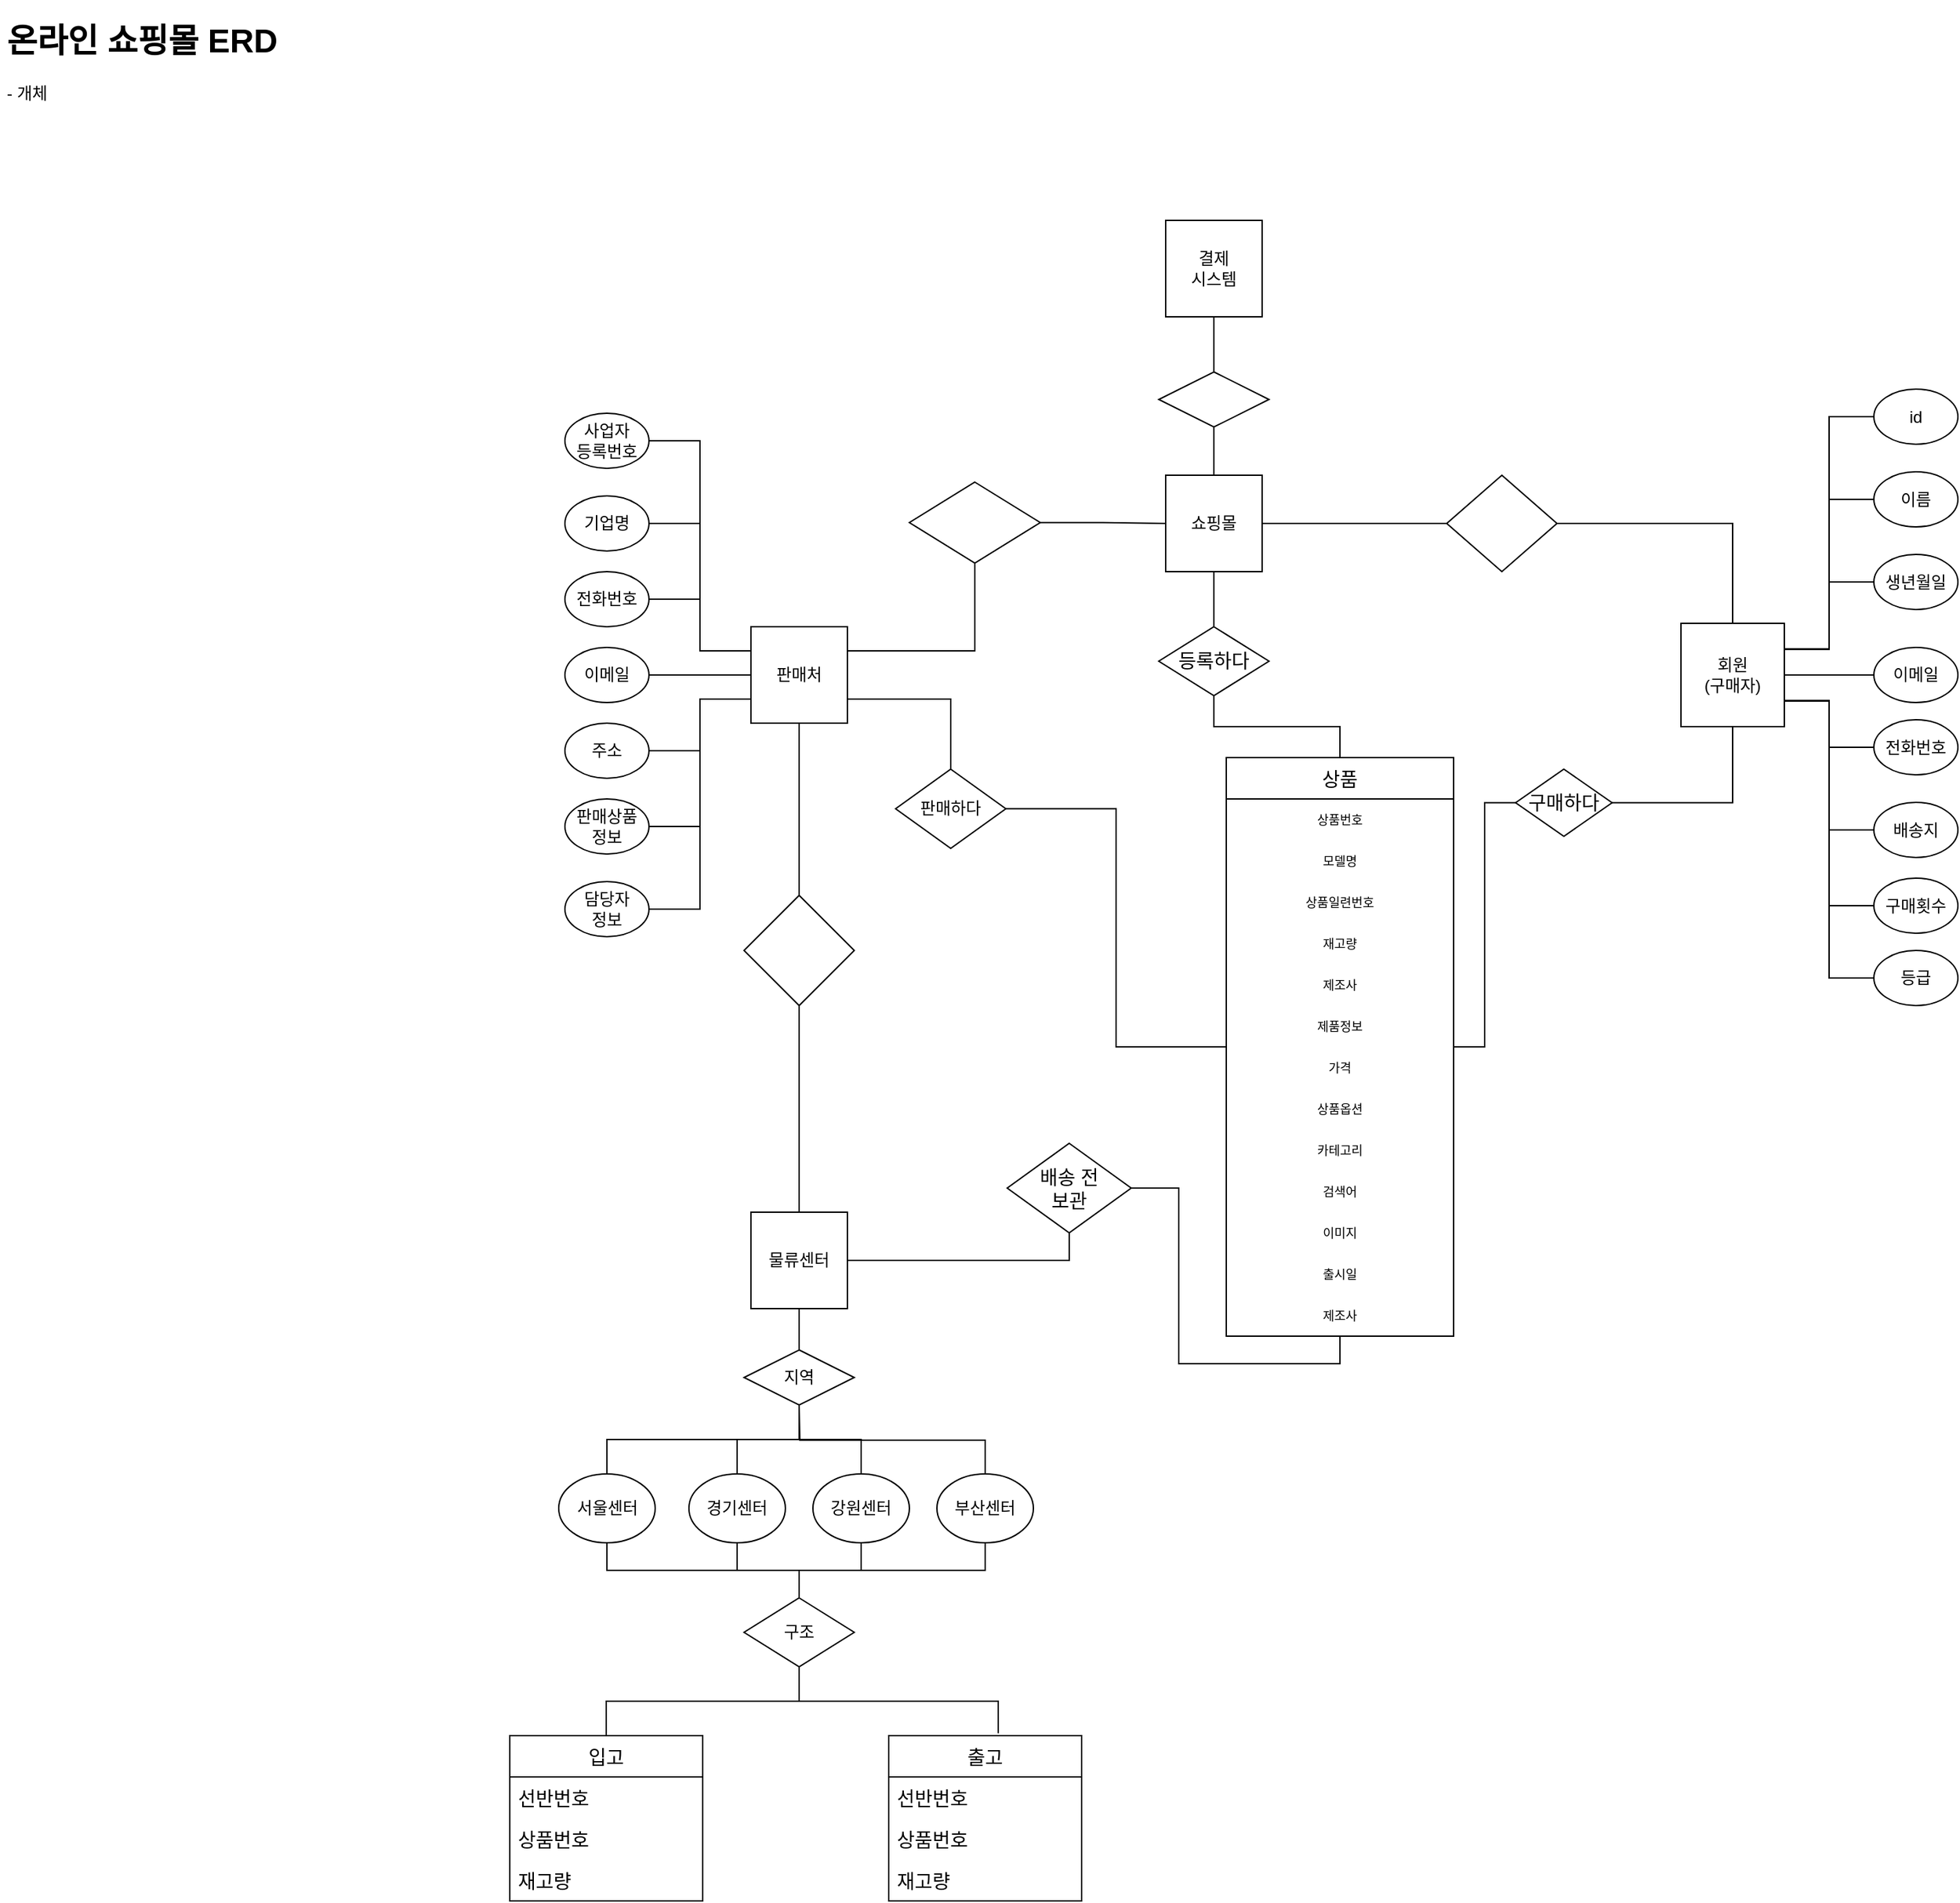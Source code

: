 <mxfile version="17.2.1" type="github">
  <diagram id="R2lEEEUBdFMjLlhIrx00" name="Page-1">
    <mxGraphModel dx="2006" dy="942" grid="1" gridSize="10" guides="1" tooltips="1" connect="1" arrows="1" fold="1" page="1" pageScale="1" pageWidth="1920" pageHeight="1200" math="0" shadow="0" extFonts="Permanent Marker^https://fonts.googleapis.com/css?family=Permanent+Marker">
      <root>
        <mxCell id="0" />
        <mxCell id="1" parent="0" />
        <mxCell id="L_ujSWPVfkOLSpDwoR8Q-2" value="회원&lt;br&gt;(구매자)" style="whiteSpace=wrap;html=1;aspect=fixed;" vertex="1" parent="1">
          <mxGeometry x="1290" y="472.5" width="75" height="75" as="geometry" />
        </mxCell>
        <mxCell id="L_ujSWPVfkOLSpDwoR8Q-73" value="" style="edgeStyle=orthogonalEdgeStyle;rounded=0;orthogonalLoop=1;jettySize=auto;html=1;fontSize=14;endArrow=none;endFill=0;exitX=1;exitY=0.75;exitDx=0;exitDy=0;" edge="1" parent="1" source="L_ujSWPVfkOLSpDwoR8Q-4" target="L_ujSWPVfkOLSpDwoR8Q-72">
          <mxGeometry relative="1" as="geometry" />
        </mxCell>
        <mxCell id="L_ujSWPVfkOLSpDwoR8Q-128" style="edgeStyle=orthogonalEdgeStyle;rounded=0;orthogonalLoop=1;jettySize=auto;html=1;exitX=1;exitY=0.25;exitDx=0;exitDy=0;entryX=0.5;entryY=1;entryDx=0;entryDy=0;fontSize=14;endArrow=none;endFill=0;" edge="1" parent="1" source="L_ujSWPVfkOLSpDwoR8Q-4" target="L_ujSWPVfkOLSpDwoR8Q-126">
          <mxGeometry relative="1" as="geometry" />
        </mxCell>
        <mxCell id="L_ujSWPVfkOLSpDwoR8Q-135" value="" style="edgeStyle=orthogonalEdgeStyle;rounded=0;orthogonalLoop=1;jettySize=auto;html=1;fontSize=14;endArrow=none;endFill=0;" edge="1" parent="1" source="L_ujSWPVfkOLSpDwoR8Q-4" target="L_ujSWPVfkOLSpDwoR8Q-134">
          <mxGeometry relative="1" as="geometry" />
        </mxCell>
        <mxCell id="L_ujSWPVfkOLSpDwoR8Q-4" value="판매처" style="whiteSpace=wrap;html=1;aspect=fixed;" vertex="1" parent="1">
          <mxGeometry x="615" y="475" width="70" height="70" as="geometry" />
        </mxCell>
        <mxCell id="L_ujSWPVfkOLSpDwoR8Q-102" value="" style="edgeStyle=orthogonalEdgeStyle;rounded=0;orthogonalLoop=1;jettySize=auto;html=1;fontSize=14;endArrow=none;endFill=0;" edge="1" parent="1" source="L_ujSWPVfkOLSpDwoR8Q-5" target="L_ujSWPVfkOLSpDwoR8Q-101">
          <mxGeometry relative="1" as="geometry" />
        </mxCell>
        <mxCell id="L_ujSWPVfkOLSpDwoR8Q-133" style="edgeStyle=orthogonalEdgeStyle;rounded=0;orthogonalLoop=1;jettySize=auto;html=1;exitX=1;exitY=0.5;exitDx=0;exitDy=0;entryX=0.5;entryY=1;entryDx=0;entryDy=0;fontSize=14;endArrow=none;endFill=0;" edge="1" parent="1" source="L_ujSWPVfkOLSpDwoR8Q-5" target="L_ujSWPVfkOLSpDwoR8Q-119">
          <mxGeometry relative="1" as="geometry" />
        </mxCell>
        <mxCell id="L_ujSWPVfkOLSpDwoR8Q-136" style="edgeStyle=orthogonalEdgeStyle;rounded=0;orthogonalLoop=1;jettySize=auto;html=1;exitX=0.5;exitY=0;exitDx=0;exitDy=0;entryX=0.5;entryY=1;entryDx=0;entryDy=0;fontSize=14;endArrow=none;endFill=0;" edge="1" parent="1" source="L_ujSWPVfkOLSpDwoR8Q-5" target="L_ujSWPVfkOLSpDwoR8Q-134">
          <mxGeometry relative="1" as="geometry" />
        </mxCell>
        <mxCell id="L_ujSWPVfkOLSpDwoR8Q-5" value="물류센터" style="whiteSpace=wrap;html=1;aspect=fixed;" vertex="1" parent="1">
          <mxGeometry x="615" y="900" width="70" height="70" as="geometry" />
        </mxCell>
        <mxCell id="L_ujSWPVfkOLSpDwoR8Q-17" style="edgeStyle=orthogonalEdgeStyle;rounded=0;orthogonalLoop=1;jettySize=auto;html=1;exitX=1;exitY=0.5;exitDx=0;exitDy=0;entryX=0;entryY=0.25;entryDx=0;entryDy=0;endArrow=none;endFill=0;" edge="1" parent="1" source="L_ujSWPVfkOLSpDwoR8Q-6" target="L_ujSWPVfkOLSpDwoR8Q-4">
          <mxGeometry relative="1" as="geometry" />
        </mxCell>
        <mxCell id="L_ujSWPVfkOLSpDwoR8Q-6" value="전화번호" style="ellipse;whiteSpace=wrap;html=1;" vertex="1" parent="1">
          <mxGeometry x="480" y="435" width="61" height="40" as="geometry" />
        </mxCell>
        <mxCell id="L_ujSWPVfkOLSpDwoR8Q-123" value="" style="edgeStyle=orthogonalEdgeStyle;rounded=0;orthogonalLoop=1;jettySize=auto;html=1;fontSize=14;endArrow=none;endFill=0;" edge="1" parent="1" source="L_ujSWPVfkOLSpDwoR8Q-7" target="L_ujSWPVfkOLSpDwoR8Q-122">
          <mxGeometry relative="1" as="geometry" />
        </mxCell>
        <mxCell id="L_ujSWPVfkOLSpDwoR8Q-131" value="" style="edgeStyle=orthogonalEdgeStyle;rounded=0;orthogonalLoop=1;jettySize=auto;html=1;fontSize=14;endArrow=none;endFill=0;" edge="1" parent="1" source="L_ujSWPVfkOLSpDwoR8Q-7" target="L_ujSWPVfkOLSpDwoR8Q-130">
          <mxGeometry relative="1" as="geometry" />
        </mxCell>
        <mxCell id="L_ujSWPVfkOLSpDwoR8Q-7" value="쇼핑몰" style="whiteSpace=wrap;html=1;aspect=fixed;" vertex="1" parent="1">
          <mxGeometry x="916" y="365" width="70" height="70" as="geometry" />
        </mxCell>
        <mxCell id="L_ujSWPVfkOLSpDwoR8Q-8" value="결제&lt;br&gt;시스템" style="whiteSpace=wrap;html=1;aspect=fixed;" vertex="1" parent="1">
          <mxGeometry x="916" y="180" width="70" height="70" as="geometry" />
        </mxCell>
        <mxCell id="L_ujSWPVfkOLSpDwoR8Q-18" style="edgeStyle=orthogonalEdgeStyle;rounded=0;orthogonalLoop=1;jettySize=auto;html=1;exitX=1;exitY=0.5;exitDx=0;exitDy=0;entryX=0;entryY=0.5;entryDx=0;entryDy=0;endArrow=none;endFill=0;" edge="1" parent="1" source="L_ujSWPVfkOLSpDwoR8Q-9" target="L_ujSWPVfkOLSpDwoR8Q-4">
          <mxGeometry relative="1" as="geometry" />
        </mxCell>
        <mxCell id="L_ujSWPVfkOLSpDwoR8Q-9" value="이메일" style="ellipse;whiteSpace=wrap;html=1;" vertex="1" parent="1">
          <mxGeometry x="480" y="490" width="61" height="40" as="geometry" />
        </mxCell>
        <mxCell id="L_ujSWPVfkOLSpDwoR8Q-19" style="edgeStyle=orthogonalEdgeStyle;rounded=0;orthogonalLoop=1;jettySize=auto;html=1;exitX=1;exitY=0.5;exitDx=0;exitDy=0;entryX=0;entryY=0.75;entryDx=0;entryDy=0;endArrow=none;endFill=0;" edge="1" parent="1" source="L_ujSWPVfkOLSpDwoR8Q-10" target="L_ujSWPVfkOLSpDwoR8Q-4">
          <mxGeometry relative="1" as="geometry" />
        </mxCell>
        <mxCell id="L_ujSWPVfkOLSpDwoR8Q-10" value="주소" style="ellipse;whiteSpace=wrap;html=1;" vertex="1" parent="1">
          <mxGeometry x="480" y="545" width="61" height="40" as="geometry" />
        </mxCell>
        <mxCell id="L_ujSWPVfkOLSpDwoR8Q-21" style="edgeStyle=orthogonalEdgeStyle;rounded=0;orthogonalLoop=1;jettySize=auto;html=1;exitX=1;exitY=0.5;exitDx=0;exitDy=0;entryX=0;entryY=0.75;entryDx=0;entryDy=0;endArrow=none;endFill=0;" edge="1" parent="1" source="L_ujSWPVfkOLSpDwoR8Q-11" target="L_ujSWPVfkOLSpDwoR8Q-4">
          <mxGeometry relative="1" as="geometry" />
        </mxCell>
        <mxCell id="L_ujSWPVfkOLSpDwoR8Q-11" value="판매상품&lt;br&gt;정보" style="ellipse;whiteSpace=wrap;html=1;" vertex="1" parent="1">
          <mxGeometry x="480" y="600" width="61" height="40" as="geometry" />
        </mxCell>
        <mxCell id="L_ujSWPVfkOLSpDwoR8Q-16" style="edgeStyle=orthogonalEdgeStyle;rounded=0;orthogonalLoop=1;jettySize=auto;html=1;exitX=1;exitY=0.5;exitDx=0;exitDy=0;entryX=0;entryY=0.25;entryDx=0;entryDy=0;endArrow=none;endFill=0;" edge="1" parent="1" source="L_ujSWPVfkOLSpDwoR8Q-12" target="L_ujSWPVfkOLSpDwoR8Q-4">
          <mxGeometry relative="1" as="geometry" />
        </mxCell>
        <mxCell id="L_ujSWPVfkOLSpDwoR8Q-12" value="기업명" style="ellipse;whiteSpace=wrap;html=1;" vertex="1" parent="1">
          <mxGeometry x="480" y="380" width="61" height="40" as="geometry" />
        </mxCell>
        <mxCell id="L_ujSWPVfkOLSpDwoR8Q-22" style="edgeStyle=orthogonalEdgeStyle;rounded=0;orthogonalLoop=1;jettySize=auto;html=1;exitX=1;exitY=0.5;exitDx=0;exitDy=0;entryX=0;entryY=0.75;entryDx=0;entryDy=0;endArrow=none;endFill=0;" edge="1" parent="1" source="L_ujSWPVfkOLSpDwoR8Q-13" target="L_ujSWPVfkOLSpDwoR8Q-4">
          <mxGeometry relative="1" as="geometry" />
        </mxCell>
        <mxCell id="L_ujSWPVfkOLSpDwoR8Q-13" value="담당자&lt;br&gt;정보" style="ellipse;whiteSpace=wrap;html=1;" vertex="1" parent="1">
          <mxGeometry x="480" y="660" width="61" height="40" as="geometry" />
        </mxCell>
        <mxCell id="L_ujSWPVfkOLSpDwoR8Q-15" style="edgeStyle=orthogonalEdgeStyle;rounded=0;orthogonalLoop=1;jettySize=auto;html=1;exitX=1;exitY=0.5;exitDx=0;exitDy=0;entryX=0;entryY=0.25;entryDx=0;entryDy=0;endArrow=none;endFill=0;" edge="1" parent="1" source="L_ujSWPVfkOLSpDwoR8Q-14" target="L_ujSWPVfkOLSpDwoR8Q-4">
          <mxGeometry relative="1" as="geometry" />
        </mxCell>
        <mxCell id="L_ujSWPVfkOLSpDwoR8Q-14" value="사업자&lt;br&gt;등록번호" style="ellipse;whiteSpace=wrap;html=1;" vertex="1" parent="1">
          <mxGeometry x="480" y="320" width="61" height="40" as="geometry" />
        </mxCell>
        <mxCell id="L_ujSWPVfkOLSpDwoR8Q-33" style="edgeStyle=orthogonalEdgeStyle;rounded=0;orthogonalLoop=1;jettySize=auto;html=1;exitX=0;exitY=0.5;exitDx=0;exitDy=0;entryX=1;entryY=0.25;entryDx=0;entryDy=0;endArrow=none;endFill=0;" edge="1" parent="1" source="L_ujSWPVfkOLSpDwoR8Q-23" target="L_ujSWPVfkOLSpDwoR8Q-2">
          <mxGeometry relative="1" as="geometry" />
        </mxCell>
        <mxCell id="L_ujSWPVfkOLSpDwoR8Q-23" value="id" style="ellipse;whiteSpace=wrap;html=1;" vertex="1" parent="1">
          <mxGeometry x="1430" y="302.5" width="61" height="40" as="geometry" />
        </mxCell>
        <mxCell id="L_ujSWPVfkOLSpDwoR8Q-34" style="edgeStyle=orthogonalEdgeStyle;rounded=0;orthogonalLoop=1;jettySize=auto;html=1;exitX=0;exitY=0.5;exitDx=0;exitDy=0;entryX=1;entryY=0.25;entryDx=0;entryDy=0;endArrow=none;endFill=0;" edge="1" parent="1" source="L_ujSWPVfkOLSpDwoR8Q-24" target="L_ujSWPVfkOLSpDwoR8Q-2">
          <mxGeometry relative="1" as="geometry" />
        </mxCell>
        <mxCell id="L_ujSWPVfkOLSpDwoR8Q-24" value="이름" style="ellipse;whiteSpace=wrap;html=1;" vertex="1" parent="1">
          <mxGeometry x="1430" y="362.5" width="61" height="40" as="geometry" />
        </mxCell>
        <mxCell id="L_ujSWPVfkOLSpDwoR8Q-141" style="edgeStyle=orthogonalEdgeStyle;rounded=0;orthogonalLoop=1;jettySize=auto;html=1;exitX=0;exitY=0.5;exitDx=0;exitDy=0;entryX=1;entryY=0.25;entryDx=0;entryDy=0;fontSize=14;endArrow=none;endFill=0;" edge="1" parent="1" source="L_ujSWPVfkOLSpDwoR8Q-25" target="L_ujSWPVfkOLSpDwoR8Q-2">
          <mxGeometry relative="1" as="geometry" />
        </mxCell>
        <mxCell id="L_ujSWPVfkOLSpDwoR8Q-25" value="생년월일" style="ellipse;whiteSpace=wrap;html=1;" vertex="1" parent="1">
          <mxGeometry x="1430" y="422.5" width="61" height="40" as="geometry" />
        </mxCell>
        <mxCell id="L_ujSWPVfkOLSpDwoR8Q-37" style="edgeStyle=orthogonalEdgeStyle;rounded=0;orthogonalLoop=1;jettySize=auto;html=1;exitX=0;exitY=0.5;exitDx=0;exitDy=0;entryX=1;entryY=0.5;entryDx=0;entryDy=0;endArrow=none;endFill=0;" edge="1" parent="1" source="L_ujSWPVfkOLSpDwoR8Q-26" target="L_ujSWPVfkOLSpDwoR8Q-2">
          <mxGeometry relative="1" as="geometry" />
        </mxCell>
        <mxCell id="L_ujSWPVfkOLSpDwoR8Q-26" value="이메일" style="ellipse;whiteSpace=wrap;html=1;" vertex="1" parent="1">
          <mxGeometry x="1430" y="490" width="61" height="40" as="geometry" />
        </mxCell>
        <mxCell id="L_ujSWPVfkOLSpDwoR8Q-38" style="edgeStyle=orthogonalEdgeStyle;rounded=0;orthogonalLoop=1;jettySize=auto;html=1;exitX=0;exitY=0.5;exitDx=0;exitDy=0;entryX=1;entryY=0.75;entryDx=0;entryDy=0;endArrow=none;endFill=0;" edge="1" parent="1" source="L_ujSWPVfkOLSpDwoR8Q-27" target="L_ujSWPVfkOLSpDwoR8Q-2">
          <mxGeometry relative="1" as="geometry" />
        </mxCell>
        <mxCell id="L_ujSWPVfkOLSpDwoR8Q-27" value="전화번호" style="ellipse;whiteSpace=wrap;html=1;" vertex="1" parent="1">
          <mxGeometry x="1430" y="542.5" width="61" height="40" as="geometry" />
        </mxCell>
        <mxCell id="L_ujSWPVfkOLSpDwoR8Q-39" style="edgeStyle=orthogonalEdgeStyle;rounded=0;orthogonalLoop=1;jettySize=auto;html=1;exitX=0;exitY=0.5;exitDx=0;exitDy=0;entryX=1;entryY=0.75;entryDx=0;entryDy=0;endArrow=none;endFill=0;" edge="1" parent="1" source="L_ujSWPVfkOLSpDwoR8Q-28" target="L_ujSWPVfkOLSpDwoR8Q-2">
          <mxGeometry relative="1" as="geometry" />
        </mxCell>
        <mxCell id="L_ujSWPVfkOLSpDwoR8Q-28" value="배송지" style="ellipse;whiteSpace=wrap;html=1;" vertex="1" parent="1">
          <mxGeometry x="1430" y="602.5" width="61" height="40" as="geometry" />
        </mxCell>
        <mxCell id="L_ujSWPVfkOLSpDwoR8Q-40" style="edgeStyle=orthogonalEdgeStyle;rounded=0;orthogonalLoop=1;jettySize=auto;html=1;exitX=0;exitY=0.5;exitDx=0;exitDy=0;entryX=1;entryY=0.75;entryDx=0;entryDy=0;endArrow=none;endFill=0;" edge="1" parent="1" source="L_ujSWPVfkOLSpDwoR8Q-29" target="L_ujSWPVfkOLSpDwoR8Q-2">
          <mxGeometry relative="1" as="geometry" />
        </mxCell>
        <mxCell id="L_ujSWPVfkOLSpDwoR8Q-29" value="구매횟수" style="ellipse;whiteSpace=wrap;html=1;" vertex="1" parent="1">
          <mxGeometry x="1430" y="657.5" width="61" height="40" as="geometry" />
        </mxCell>
        <mxCell id="L_ujSWPVfkOLSpDwoR8Q-45" value="&lt;h1&gt;온라인 쇼핑몰 ERD&lt;/h1&gt;&lt;p&gt;- 개체&lt;/p&gt;" style="text;html=1;strokeColor=none;fillColor=none;spacing=5;spacingTop=-20;whiteSpace=wrap;overflow=hidden;rounded=0;" vertex="1" parent="1">
          <mxGeometry x="70" y="30" width="260" height="120" as="geometry" />
        </mxCell>
        <mxCell id="L_ujSWPVfkOLSpDwoR8Q-76" value="" style="edgeStyle=orthogonalEdgeStyle;rounded=0;orthogonalLoop=1;jettySize=auto;html=1;fontSize=14;endArrow=none;endFill=0;" edge="1" parent="1" source="L_ujSWPVfkOLSpDwoR8Q-53" target="L_ujSWPVfkOLSpDwoR8Q-75">
          <mxGeometry relative="1" as="geometry" />
        </mxCell>
        <mxCell id="L_ujSWPVfkOLSpDwoR8Q-79" value="" style="edgeStyle=orthogonalEdgeStyle;rounded=0;orthogonalLoop=1;jettySize=auto;html=1;fontSize=14;endArrow=none;endFill=0;" edge="1" parent="1" source="L_ujSWPVfkOLSpDwoR8Q-53" target="L_ujSWPVfkOLSpDwoR8Q-78">
          <mxGeometry relative="1" as="geometry" />
        </mxCell>
        <mxCell id="L_ujSWPVfkOLSpDwoR8Q-53" value="상품" style="swimlane;fontStyle=0;childLayout=stackLayout;horizontal=1;startSize=30;horizontalStack=0;resizeParent=1;resizeParentMax=0;resizeLast=0;collapsible=1;marginBottom=0;fontSize=14;" vertex="1" parent="1">
          <mxGeometry x="960" y="570" width="165" height="420" as="geometry">
            <mxRectangle x="911" y="579.38" width="80" height="55" as="alternateBounds" />
          </mxGeometry>
        </mxCell>
        <mxCell id="L_ujSWPVfkOLSpDwoR8Q-54" value="상품번호" style="text;strokeColor=none;fillColor=none;align=center;verticalAlign=middle;spacingLeft=4;spacingRight=4;overflow=hidden;points=[[0,0.5],[1,0.5]];portConstraint=eastwest;rotatable=0;fontSize=9;" vertex="1" parent="L_ujSWPVfkOLSpDwoR8Q-53">
          <mxGeometry y="30" width="165" height="30" as="geometry" />
        </mxCell>
        <mxCell id="L_ujSWPVfkOLSpDwoR8Q-59" value="모델명" style="text;strokeColor=none;fillColor=none;align=center;verticalAlign=middle;spacingLeft=4;spacingRight=4;overflow=hidden;points=[[0,0.5],[1,0.5]];portConstraint=eastwest;rotatable=0;fontSize=9;" vertex="1" parent="L_ujSWPVfkOLSpDwoR8Q-53">
          <mxGeometry y="60" width="165" height="30" as="geometry" />
        </mxCell>
        <mxCell id="L_ujSWPVfkOLSpDwoR8Q-58" value="상품일련번호" style="text;strokeColor=none;fillColor=none;align=center;verticalAlign=middle;spacingLeft=4;spacingRight=4;overflow=hidden;points=[[0,0.5],[1,0.5]];portConstraint=eastwest;rotatable=0;fontSize=9;" vertex="1" parent="L_ujSWPVfkOLSpDwoR8Q-53">
          <mxGeometry y="90" width="165" height="30" as="geometry" />
        </mxCell>
        <mxCell id="L_ujSWPVfkOLSpDwoR8Q-55" value="재고량" style="text;strokeColor=none;fillColor=none;align=center;verticalAlign=middle;spacingLeft=4;spacingRight=4;overflow=hidden;points=[[0,0.5],[1,0.5]];portConstraint=eastwest;rotatable=0;fontSize=9;" vertex="1" parent="L_ujSWPVfkOLSpDwoR8Q-53">
          <mxGeometry y="120" width="165" height="30" as="geometry" />
        </mxCell>
        <mxCell id="L_ujSWPVfkOLSpDwoR8Q-60" value="제조사" style="text;strokeColor=none;fillColor=none;align=center;verticalAlign=middle;spacingLeft=4;spacingRight=4;overflow=hidden;points=[[0,0.5],[1,0.5]];portConstraint=eastwest;rotatable=0;fontSize=9;" vertex="1" parent="L_ujSWPVfkOLSpDwoR8Q-53">
          <mxGeometry y="150" width="165" height="30" as="geometry" />
        </mxCell>
        <mxCell id="L_ujSWPVfkOLSpDwoR8Q-68" value="제품정보" style="text;strokeColor=none;fillColor=none;align=center;verticalAlign=middle;spacingLeft=4;spacingRight=4;overflow=hidden;points=[[0,0.5],[1,0.5]];portConstraint=eastwest;rotatable=0;fontSize=9;" vertex="1" parent="L_ujSWPVfkOLSpDwoR8Q-53">
          <mxGeometry y="180" width="165" height="30" as="geometry" />
        </mxCell>
        <mxCell id="L_ujSWPVfkOLSpDwoR8Q-67" value="가격" style="text;strokeColor=none;fillColor=none;align=center;verticalAlign=middle;spacingLeft=4;spacingRight=4;overflow=hidden;points=[[0,0.5],[1,0.5]];portConstraint=eastwest;rotatable=0;fontSize=9;" vertex="1" parent="L_ujSWPVfkOLSpDwoR8Q-53">
          <mxGeometry y="210" width="165" height="30" as="geometry" />
        </mxCell>
        <mxCell id="L_ujSWPVfkOLSpDwoR8Q-66" value="상품옵션" style="text;strokeColor=none;fillColor=none;align=center;verticalAlign=middle;spacingLeft=4;spacingRight=4;overflow=hidden;points=[[0,0.5],[1,0.5]];portConstraint=eastwest;rotatable=0;fontSize=9;" vertex="1" parent="L_ujSWPVfkOLSpDwoR8Q-53">
          <mxGeometry y="240" width="165" height="30" as="geometry" />
        </mxCell>
        <mxCell id="L_ujSWPVfkOLSpDwoR8Q-69" value="카테고리" style="text;strokeColor=none;fillColor=none;align=center;verticalAlign=middle;spacingLeft=4;spacingRight=4;overflow=hidden;points=[[0,0.5],[1,0.5]];portConstraint=eastwest;rotatable=0;fontSize=9;" vertex="1" parent="L_ujSWPVfkOLSpDwoR8Q-53">
          <mxGeometry y="270" width="165" height="30" as="geometry" />
        </mxCell>
        <mxCell id="L_ujSWPVfkOLSpDwoR8Q-65" value="검색어" style="text;strokeColor=none;fillColor=none;align=center;verticalAlign=middle;spacingLeft=4;spacingRight=4;overflow=hidden;points=[[0,0.5],[1,0.5]];portConstraint=eastwest;rotatable=0;fontSize=9;" vertex="1" parent="L_ujSWPVfkOLSpDwoR8Q-53">
          <mxGeometry y="300" width="165" height="30" as="geometry" />
        </mxCell>
        <mxCell id="L_ujSWPVfkOLSpDwoR8Q-63" value="이미지" style="text;strokeColor=none;fillColor=none;align=center;verticalAlign=middle;spacingLeft=4;spacingRight=4;overflow=hidden;points=[[0,0.5],[1,0.5]];portConstraint=eastwest;rotatable=0;fontSize=9;" vertex="1" parent="L_ujSWPVfkOLSpDwoR8Q-53">
          <mxGeometry y="330" width="165" height="30" as="geometry" />
        </mxCell>
        <mxCell id="L_ujSWPVfkOLSpDwoR8Q-64" value="출시일" style="text;strokeColor=none;fillColor=none;align=center;verticalAlign=middle;spacingLeft=4;spacingRight=4;overflow=hidden;points=[[0,0.5],[1,0.5]];portConstraint=eastwest;rotatable=0;fontSize=9;" vertex="1" parent="L_ujSWPVfkOLSpDwoR8Q-53">
          <mxGeometry y="360" width="165" height="30" as="geometry" />
        </mxCell>
        <mxCell id="L_ujSWPVfkOLSpDwoR8Q-61" value="제조사" style="text;strokeColor=none;fillColor=none;align=center;verticalAlign=middle;spacingLeft=4;spacingRight=4;overflow=hidden;points=[[0,0.5],[1,0.5]];portConstraint=eastwest;rotatable=0;fontSize=9;" vertex="1" parent="L_ujSWPVfkOLSpDwoR8Q-53">
          <mxGeometry y="390" width="165" height="30" as="geometry" />
        </mxCell>
        <mxCell id="L_ujSWPVfkOLSpDwoR8Q-117" style="edgeStyle=orthogonalEdgeStyle;rounded=0;orthogonalLoop=1;jettySize=auto;html=1;exitX=1;exitY=0.5;exitDx=0;exitDy=0;entryX=0;entryY=0.5;entryDx=0;entryDy=0;fontSize=14;endArrow=none;endFill=0;" edge="1" parent="1" source="L_ujSWPVfkOLSpDwoR8Q-72" target="L_ujSWPVfkOLSpDwoR8Q-53">
          <mxGeometry relative="1" as="geometry" />
        </mxCell>
        <mxCell id="L_ujSWPVfkOLSpDwoR8Q-72" value="판매하다" style="rhombus;whiteSpace=wrap;html=1;" vertex="1" parent="1">
          <mxGeometry x="720" y="578.38" width="80" height="57.5" as="geometry" />
        </mxCell>
        <mxCell id="L_ujSWPVfkOLSpDwoR8Q-82" style="edgeStyle=orthogonalEdgeStyle;rounded=0;orthogonalLoop=1;jettySize=auto;html=1;exitX=1;exitY=0.5;exitDx=0;exitDy=0;fontSize=14;endArrow=none;endFill=0;" edge="1" parent="1" source="L_ujSWPVfkOLSpDwoR8Q-75" target="L_ujSWPVfkOLSpDwoR8Q-2">
          <mxGeometry relative="1" as="geometry" />
        </mxCell>
        <mxCell id="L_ujSWPVfkOLSpDwoR8Q-75" value="구매하다" style="rhombus;whiteSpace=wrap;html=1;fontSize=14;fontStyle=0;startSize=55;" vertex="1" parent="1">
          <mxGeometry x="1170" y="578.38" width="70" height="48.75" as="geometry" />
        </mxCell>
        <mxCell id="L_ujSWPVfkOLSpDwoR8Q-80" value="" style="edgeStyle=orthogonalEdgeStyle;rounded=0;orthogonalLoop=1;jettySize=auto;html=1;fontSize=14;endArrow=none;endFill=0;" edge="1" parent="1" source="L_ujSWPVfkOLSpDwoR8Q-78" target="L_ujSWPVfkOLSpDwoR8Q-7">
          <mxGeometry relative="1" as="geometry" />
        </mxCell>
        <mxCell id="L_ujSWPVfkOLSpDwoR8Q-78" value="등록하다" style="rhombus;whiteSpace=wrap;html=1;fontSize=14;fontStyle=0;startSize=55;" vertex="1" parent="1">
          <mxGeometry x="911" y="475" width="80" height="50" as="geometry" />
        </mxCell>
        <mxCell id="L_ujSWPVfkOLSpDwoR8Q-83" value="입고" style="swimlane;fontStyle=0;childLayout=stackLayout;horizontal=1;startSize=30;horizontalStack=0;resizeParent=1;resizeParentMax=0;resizeLast=0;collapsible=1;marginBottom=0;fontSize=14;" vertex="1" parent="1">
          <mxGeometry x="440" y="1280" width="140" height="120" as="geometry" />
        </mxCell>
        <mxCell id="L_ujSWPVfkOLSpDwoR8Q-84" value="선반번호" style="text;strokeColor=none;fillColor=none;align=left;verticalAlign=middle;spacingLeft=4;spacingRight=4;overflow=hidden;points=[[0,0.5],[1,0.5]];portConstraint=eastwest;rotatable=0;fontSize=14;" vertex="1" parent="L_ujSWPVfkOLSpDwoR8Q-83">
          <mxGeometry y="30" width="140" height="30" as="geometry" />
        </mxCell>
        <mxCell id="L_ujSWPVfkOLSpDwoR8Q-85" value="상품번호" style="text;strokeColor=none;fillColor=none;align=left;verticalAlign=middle;spacingLeft=4;spacingRight=4;overflow=hidden;points=[[0,0.5],[1,0.5]];portConstraint=eastwest;rotatable=0;fontSize=14;" vertex="1" parent="L_ujSWPVfkOLSpDwoR8Q-83">
          <mxGeometry y="60" width="140" height="30" as="geometry" />
        </mxCell>
        <mxCell id="L_ujSWPVfkOLSpDwoR8Q-86" value="재고량" style="text;strokeColor=none;fillColor=none;align=left;verticalAlign=middle;spacingLeft=4;spacingRight=4;overflow=hidden;points=[[0,0.5],[1,0.5]];portConstraint=eastwest;rotatable=0;fontSize=14;" vertex="1" parent="L_ujSWPVfkOLSpDwoR8Q-83">
          <mxGeometry y="90" width="140" height="30" as="geometry" />
        </mxCell>
        <mxCell id="L_ujSWPVfkOLSpDwoR8Q-88" value="출고" style="swimlane;fontStyle=0;childLayout=stackLayout;horizontal=1;startSize=30;horizontalStack=0;resizeParent=1;resizeParentMax=0;resizeLast=0;collapsible=1;marginBottom=0;fontSize=14;" vertex="1" parent="1">
          <mxGeometry x="715" y="1280" width="140" height="120" as="geometry" />
        </mxCell>
        <mxCell id="L_ujSWPVfkOLSpDwoR8Q-89" value="선반번호" style="text;strokeColor=none;fillColor=none;align=left;verticalAlign=middle;spacingLeft=4;spacingRight=4;overflow=hidden;points=[[0,0.5],[1,0.5]];portConstraint=eastwest;rotatable=0;fontSize=14;" vertex="1" parent="L_ujSWPVfkOLSpDwoR8Q-88">
          <mxGeometry y="30" width="140" height="30" as="geometry" />
        </mxCell>
        <mxCell id="L_ujSWPVfkOLSpDwoR8Q-90" value="상품번호" style="text;strokeColor=none;fillColor=none;align=left;verticalAlign=middle;spacingLeft=4;spacingRight=4;overflow=hidden;points=[[0,0.5],[1,0.5]];portConstraint=eastwest;rotatable=0;fontSize=14;" vertex="1" parent="L_ujSWPVfkOLSpDwoR8Q-88">
          <mxGeometry y="60" width="140" height="30" as="geometry" />
        </mxCell>
        <mxCell id="L_ujSWPVfkOLSpDwoR8Q-91" value="재고량" style="text;strokeColor=none;fillColor=none;align=left;verticalAlign=middle;spacingLeft=4;spacingRight=4;overflow=hidden;points=[[0,0.5],[1,0.5]];portConstraint=eastwest;rotatable=0;fontSize=14;" vertex="1" parent="L_ujSWPVfkOLSpDwoR8Q-88">
          <mxGeometry y="90" width="140" height="30" as="geometry" />
        </mxCell>
        <mxCell id="L_ujSWPVfkOLSpDwoR8Q-137" style="edgeStyle=orthogonalEdgeStyle;rounded=0;orthogonalLoop=1;jettySize=auto;html=1;exitX=0.5;exitY=0;exitDx=0;exitDy=0;entryX=0.5;entryY=1;entryDx=0;entryDy=0;fontSize=14;endArrow=none;endFill=0;" edge="1" parent="1" source="L_ujSWPVfkOLSpDwoR8Q-94" target="L_ujSWPVfkOLSpDwoR8Q-101">
          <mxGeometry relative="1" as="geometry" />
        </mxCell>
        <mxCell id="L_ujSWPVfkOLSpDwoR8Q-138" style="edgeStyle=orthogonalEdgeStyle;rounded=0;orthogonalLoop=1;jettySize=auto;html=1;exitX=0.5;exitY=1;exitDx=0;exitDy=0;entryX=0.5;entryY=0;entryDx=0;entryDy=0;fontSize=14;endArrow=none;endFill=0;" edge="1" parent="1" source="L_ujSWPVfkOLSpDwoR8Q-94" target="L_ujSWPVfkOLSpDwoR8Q-109">
          <mxGeometry relative="1" as="geometry" />
        </mxCell>
        <mxCell id="L_ujSWPVfkOLSpDwoR8Q-94" value="서울센터" style="ellipse;whiteSpace=wrap;html=1;" vertex="1" parent="1">
          <mxGeometry x="475.5" y="1090" width="70" height="50" as="geometry" />
        </mxCell>
        <mxCell id="L_ujSWPVfkOLSpDwoR8Q-105" value="" style="edgeStyle=orthogonalEdgeStyle;rounded=0;orthogonalLoop=1;jettySize=auto;html=1;fontSize=14;endArrow=none;endFill=0;" edge="1" parent="1" source="L_ujSWPVfkOLSpDwoR8Q-96" target="L_ujSWPVfkOLSpDwoR8Q-101">
          <mxGeometry relative="1" as="geometry" />
        </mxCell>
        <mxCell id="L_ujSWPVfkOLSpDwoR8Q-110" value="" style="edgeStyle=orthogonalEdgeStyle;rounded=0;orthogonalLoop=1;jettySize=auto;html=1;fontSize=14;endArrow=none;endFill=0;" edge="1" parent="1" source="L_ujSWPVfkOLSpDwoR8Q-96" target="L_ujSWPVfkOLSpDwoR8Q-109">
          <mxGeometry relative="1" as="geometry" />
        </mxCell>
        <mxCell id="L_ujSWPVfkOLSpDwoR8Q-96" value="경기센터" style="ellipse;whiteSpace=wrap;html=1;" vertex="1" parent="1">
          <mxGeometry x="570" y="1090" width="70" height="50" as="geometry" />
        </mxCell>
        <mxCell id="L_ujSWPVfkOLSpDwoR8Q-97" value="강원센터" style="ellipse;whiteSpace=wrap;html=1;" vertex="1" parent="1">
          <mxGeometry x="660" y="1090" width="70" height="50" as="geometry" />
        </mxCell>
        <mxCell id="L_ujSWPVfkOLSpDwoR8Q-108" style="edgeStyle=orthogonalEdgeStyle;rounded=0;orthogonalLoop=1;jettySize=auto;html=1;exitX=0.5;exitY=0;exitDx=0;exitDy=0;fontSize=14;endArrow=none;endFill=0;" edge="1" parent="1" source="L_ujSWPVfkOLSpDwoR8Q-98">
          <mxGeometry relative="1" as="geometry">
            <mxPoint x="650" y="1040" as="targetPoint" />
          </mxGeometry>
        </mxCell>
        <mxCell id="L_ujSWPVfkOLSpDwoR8Q-113" style="edgeStyle=orthogonalEdgeStyle;rounded=0;orthogonalLoop=1;jettySize=auto;html=1;exitX=0.5;exitY=1;exitDx=0;exitDy=0;entryX=0.5;entryY=0;entryDx=0;entryDy=0;fontSize=14;endArrow=none;endFill=0;" edge="1" parent="1" source="L_ujSWPVfkOLSpDwoR8Q-98" target="L_ujSWPVfkOLSpDwoR8Q-109">
          <mxGeometry relative="1" as="geometry" />
        </mxCell>
        <mxCell id="L_ujSWPVfkOLSpDwoR8Q-98" value="부산센터" style="ellipse;whiteSpace=wrap;html=1;" vertex="1" parent="1">
          <mxGeometry x="750" y="1090" width="70" height="50" as="geometry" />
        </mxCell>
        <mxCell id="L_ujSWPVfkOLSpDwoR8Q-103" value="" style="edgeStyle=orthogonalEdgeStyle;rounded=0;orthogonalLoop=1;jettySize=auto;html=1;fontSize=14;endArrow=none;endFill=0;" edge="1" parent="1" source="L_ujSWPVfkOLSpDwoR8Q-101" target="L_ujSWPVfkOLSpDwoR8Q-97">
          <mxGeometry relative="1" as="geometry" />
        </mxCell>
        <mxCell id="L_ujSWPVfkOLSpDwoR8Q-104" value="" style="edgeStyle=orthogonalEdgeStyle;rounded=0;orthogonalLoop=1;jettySize=auto;html=1;fontSize=14;endArrow=none;endFill=0;" edge="1" parent="1" source="L_ujSWPVfkOLSpDwoR8Q-101" target="L_ujSWPVfkOLSpDwoR8Q-97">
          <mxGeometry relative="1" as="geometry" />
        </mxCell>
        <mxCell id="L_ujSWPVfkOLSpDwoR8Q-101" value="지역" style="rhombus;whiteSpace=wrap;html=1;" vertex="1" parent="1">
          <mxGeometry x="610" y="1000" width="80" height="40" as="geometry" />
        </mxCell>
        <mxCell id="L_ujSWPVfkOLSpDwoR8Q-112" style="edgeStyle=orthogonalEdgeStyle;rounded=0;orthogonalLoop=1;jettySize=auto;html=1;exitX=0.5;exitY=0;exitDx=0;exitDy=0;entryX=0.5;entryY=1;entryDx=0;entryDy=0;fontSize=14;endArrow=none;endFill=0;" edge="1" parent="1" source="L_ujSWPVfkOLSpDwoR8Q-109" target="L_ujSWPVfkOLSpDwoR8Q-97">
          <mxGeometry relative="1" as="geometry" />
        </mxCell>
        <mxCell id="L_ujSWPVfkOLSpDwoR8Q-115" style="edgeStyle=orthogonalEdgeStyle;rounded=0;orthogonalLoop=1;jettySize=auto;html=1;exitX=0.5;exitY=1;exitDx=0;exitDy=0;entryX=0.5;entryY=0;entryDx=0;entryDy=0;fontSize=14;endArrow=none;endFill=0;" edge="1" parent="1" source="L_ujSWPVfkOLSpDwoR8Q-109" target="L_ujSWPVfkOLSpDwoR8Q-83">
          <mxGeometry relative="1" as="geometry" />
        </mxCell>
        <mxCell id="L_ujSWPVfkOLSpDwoR8Q-116" style="edgeStyle=orthogonalEdgeStyle;rounded=0;orthogonalLoop=1;jettySize=auto;html=1;exitX=0.5;exitY=1;exitDx=0;exitDy=0;entryX=0.568;entryY=-0.015;entryDx=0;entryDy=0;entryPerimeter=0;fontSize=14;endArrow=none;endFill=0;" edge="1" parent="1" source="L_ujSWPVfkOLSpDwoR8Q-109" target="L_ujSWPVfkOLSpDwoR8Q-88">
          <mxGeometry relative="1" as="geometry" />
        </mxCell>
        <mxCell id="L_ujSWPVfkOLSpDwoR8Q-109" value="구조" style="rhombus;whiteSpace=wrap;html=1;" vertex="1" parent="1">
          <mxGeometry x="610" y="1180" width="80" height="50" as="geometry" />
        </mxCell>
        <mxCell id="L_ujSWPVfkOLSpDwoR8Q-125" style="edgeStyle=orthogonalEdgeStyle;rounded=0;orthogonalLoop=1;jettySize=auto;html=1;exitX=1;exitY=0.5;exitDx=0;exitDy=0;entryX=0.5;entryY=1;entryDx=0;entryDy=0;fontSize=14;endArrow=none;endFill=0;" edge="1" parent="1" source="L_ujSWPVfkOLSpDwoR8Q-119" target="L_ujSWPVfkOLSpDwoR8Q-53">
          <mxGeometry relative="1" as="geometry" />
        </mxCell>
        <mxCell id="L_ujSWPVfkOLSpDwoR8Q-119" value="배송 전&lt;br&gt;보관" style="rhombus;whiteSpace=wrap;html=1;fontSize=14;fontStyle=0;startSize=30;" vertex="1" parent="1">
          <mxGeometry x="801" y="850" width="90" height="65" as="geometry" />
        </mxCell>
        <mxCell id="L_ujSWPVfkOLSpDwoR8Q-124" style="edgeStyle=orthogonalEdgeStyle;rounded=0;orthogonalLoop=1;jettySize=auto;html=1;exitX=0.5;exitY=0;exitDx=0;exitDy=0;entryX=0.5;entryY=1;entryDx=0;entryDy=0;fontSize=14;endArrow=none;endFill=0;" edge="1" parent="1" source="L_ujSWPVfkOLSpDwoR8Q-122" target="L_ujSWPVfkOLSpDwoR8Q-8">
          <mxGeometry relative="1" as="geometry" />
        </mxCell>
        <mxCell id="L_ujSWPVfkOLSpDwoR8Q-122" value="" style="rhombus;whiteSpace=wrap;html=1;" vertex="1" parent="1">
          <mxGeometry x="911" y="290" width="80" height="40" as="geometry" />
        </mxCell>
        <mxCell id="L_ujSWPVfkOLSpDwoR8Q-129" style="edgeStyle=orthogonalEdgeStyle;rounded=0;orthogonalLoop=1;jettySize=auto;html=1;exitX=1;exitY=0.5;exitDx=0;exitDy=0;entryX=0;entryY=0.5;entryDx=0;entryDy=0;fontSize=14;endArrow=none;endFill=0;" edge="1" parent="1" source="L_ujSWPVfkOLSpDwoR8Q-126" target="L_ujSWPVfkOLSpDwoR8Q-7">
          <mxGeometry relative="1" as="geometry" />
        </mxCell>
        <mxCell id="L_ujSWPVfkOLSpDwoR8Q-126" value="" style="rhombus;whiteSpace=wrap;html=1;" vertex="1" parent="1">
          <mxGeometry x="730" y="370" width="95" height="58.75" as="geometry" />
        </mxCell>
        <mxCell id="L_ujSWPVfkOLSpDwoR8Q-132" style="edgeStyle=orthogonalEdgeStyle;rounded=0;orthogonalLoop=1;jettySize=auto;html=1;exitX=1;exitY=0.5;exitDx=0;exitDy=0;entryX=0.5;entryY=0;entryDx=0;entryDy=0;fontSize=14;endArrow=none;endFill=0;" edge="1" parent="1" source="L_ujSWPVfkOLSpDwoR8Q-130" target="L_ujSWPVfkOLSpDwoR8Q-2">
          <mxGeometry relative="1" as="geometry" />
        </mxCell>
        <mxCell id="L_ujSWPVfkOLSpDwoR8Q-130" value="" style="rhombus;whiteSpace=wrap;html=1;" vertex="1" parent="1">
          <mxGeometry x="1120" y="365" width="80" height="70" as="geometry" />
        </mxCell>
        <mxCell id="L_ujSWPVfkOLSpDwoR8Q-134" value="" style="rhombus;whiteSpace=wrap;html=1;" vertex="1" parent="1">
          <mxGeometry x="610" y="670" width="80" height="80" as="geometry" />
        </mxCell>
        <mxCell id="L_ujSWPVfkOLSpDwoR8Q-140" style="edgeStyle=orthogonalEdgeStyle;rounded=0;orthogonalLoop=1;jettySize=auto;html=1;exitX=0;exitY=0.5;exitDx=0;exitDy=0;entryX=1;entryY=0.75;entryDx=0;entryDy=0;fontSize=14;endArrow=none;endFill=0;" edge="1" parent="1" source="L_ujSWPVfkOLSpDwoR8Q-139" target="L_ujSWPVfkOLSpDwoR8Q-2">
          <mxGeometry relative="1" as="geometry" />
        </mxCell>
        <mxCell id="L_ujSWPVfkOLSpDwoR8Q-139" value="등급" style="ellipse;whiteSpace=wrap;html=1;" vertex="1" parent="1">
          <mxGeometry x="1430" y="710" width="61" height="40" as="geometry" />
        </mxCell>
      </root>
    </mxGraphModel>
  </diagram>
</mxfile>
